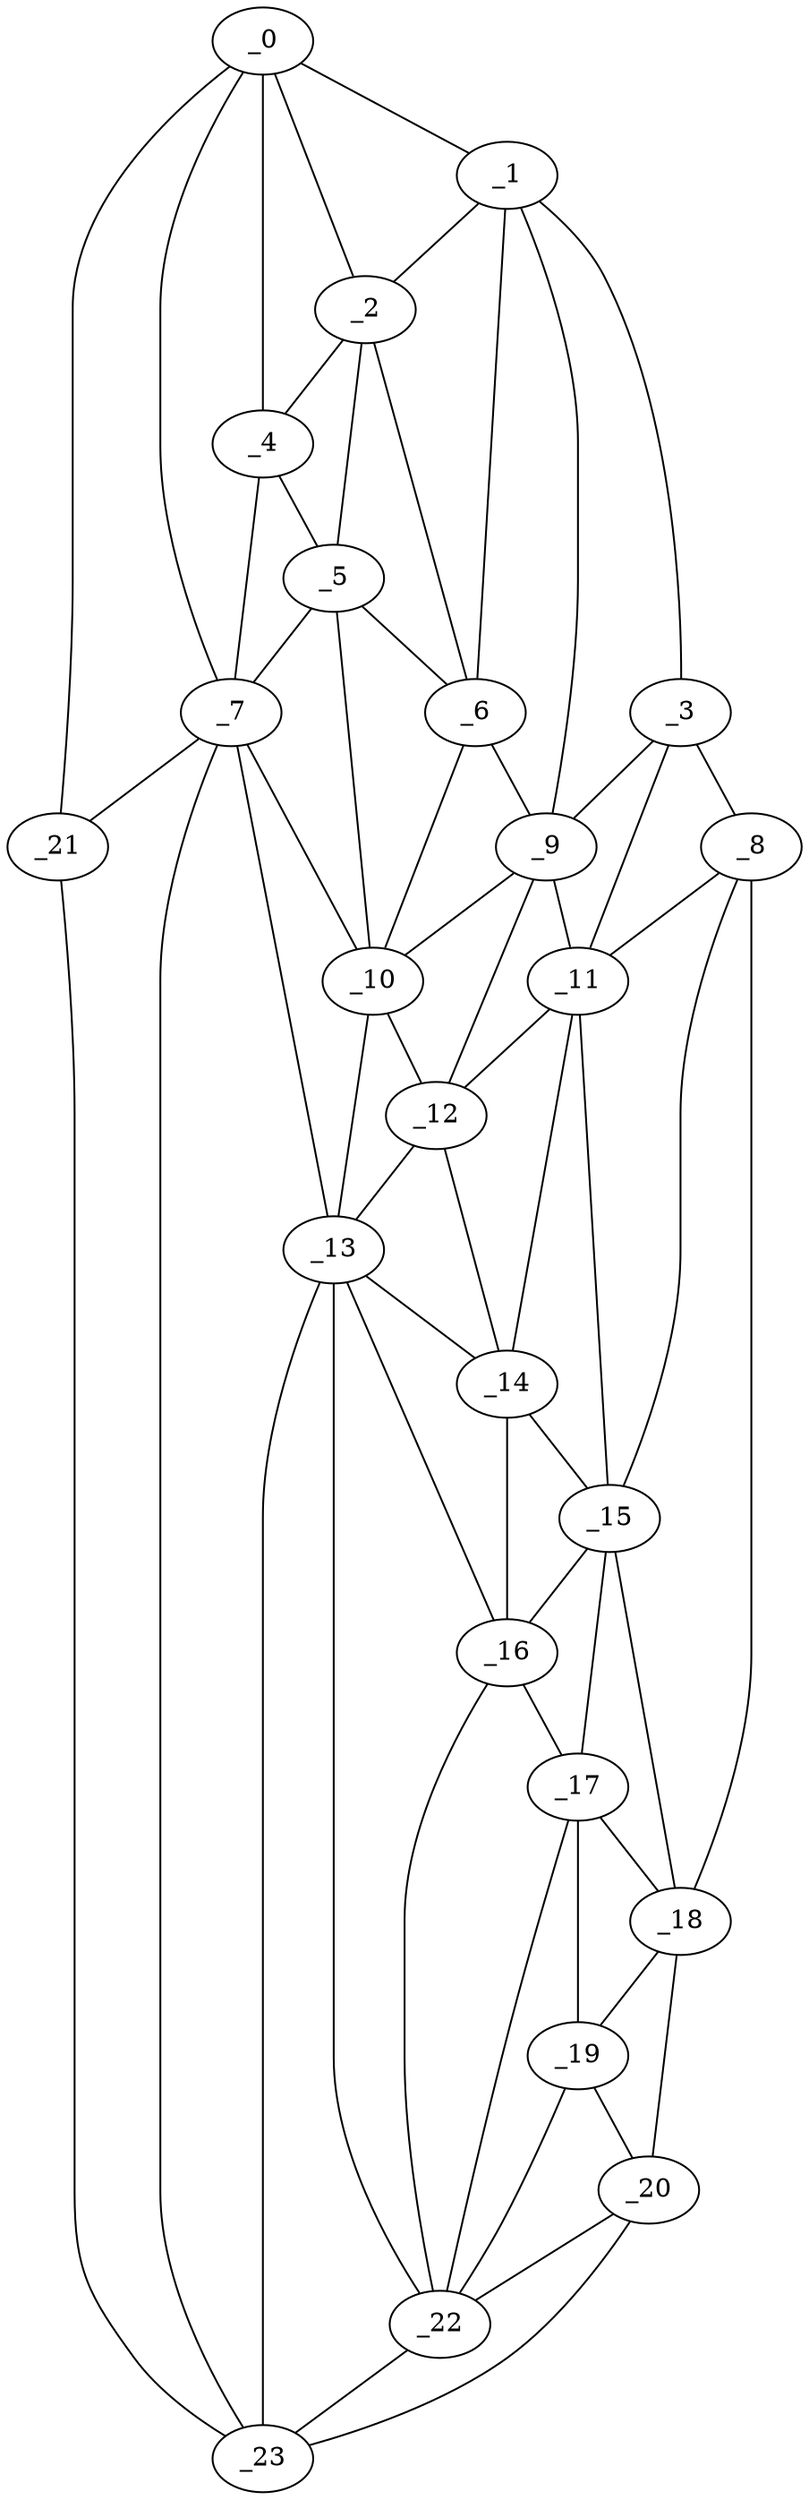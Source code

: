 graph "obj43__315.gxl" {
	_0	 [x=14,
		y=13];
	_1	 [x=32,
		y=76];
	_0 -- _1	 [valence=1];
	_2	 [x=47,
		y=66];
	_0 -- _2	 [valence=2];
	_4	 [x=55,
		y=52];
	_0 -- _4	 [valence=2];
	_7	 [x=63,
		y=49];
	_0 -- _7	 [valence=1];
	_21	 [x=105,
		y=15];
	_0 -- _21	 [valence=1];
	_1 -- _2	 [valence=2];
	_3	 [x=52,
		y=109];
	_1 -- _3	 [valence=1];
	_6	 [x=56,
		y=68];
	_1 -- _6	 [valence=1];
	_9	 [x=68,
		y=82];
	_1 -- _9	 [valence=2];
	_2 -- _4	 [valence=2];
	_5	 [x=55,
		y=61];
	_2 -- _5	 [valence=2];
	_2 -- _6	 [valence=1];
	_8	 [x=63,
		y=114];
	_3 -- _8	 [valence=1];
	_3 -- _9	 [valence=1];
	_11	 [x=77,
		y=94];
	_3 -- _11	 [valence=2];
	_4 -- _5	 [valence=2];
	_4 -- _7	 [valence=2];
	_5 -- _6	 [valence=2];
	_5 -- _7	 [valence=2];
	_10	 [x=77,
		y=69];
	_5 -- _10	 [valence=1];
	_6 -- _9	 [valence=1];
	_6 -- _10	 [valence=2];
	_7 -- _10	 [valence=2];
	_13	 [x=84,
		y=71];
	_7 -- _13	 [valence=1];
	_7 -- _21	 [valence=2];
	_23	 [x=116,
		y=60];
	_7 -- _23	 [valence=1];
	_8 -- _11	 [valence=2];
	_15	 [x=88,
		y=100];
	_8 -- _15	 [valence=2];
	_18	 [x=98,
		y=115];
	_8 -- _18	 [valence=1];
	_9 -- _10	 [valence=2];
	_9 -- _11	 [valence=2];
	_12	 [x=78,
		y=82];
	_9 -- _12	 [valence=2];
	_10 -- _12	 [valence=1];
	_10 -- _13	 [valence=2];
	_11 -- _12	 [valence=1];
	_14	 [x=84,
		y=88];
	_11 -- _14	 [valence=2];
	_11 -- _15	 [valence=1];
	_12 -- _13	 [valence=1];
	_12 -- _14	 [valence=2];
	_13 -- _14	 [valence=2];
	_16	 [x=91,
		y=92];
	_13 -- _16	 [valence=2];
	_22	 [x=108,
		y=75];
	_13 -- _22	 [valence=1];
	_13 -- _23	 [valence=2];
	_14 -- _15	 [valence=2];
	_14 -- _16	 [valence=1];
	_15 -- _16	 [valence=1];
	_17	 [x=98,
		y=98];
	_15 -- _17	 [valence=2];
	_15 -- _18	 [valence=2];
	_16 -- _17	 [valence=2];
	_16 -- _22	 [valence=1];
	_17 -- _18	 [valence=1];
	_19	 [x=102,
		y=100];
	_17 -- _19	 [valence=2];
	_17 -- _22	 [valence=2];
	_18 -- _19	 [valence=2];
	_20	 [x=103,
		y=112];
	_18 -- _20	 [valence=1];
	_19 -- _20	 [valence=1];
	_19 -- _22	 [valence=1];
	_20 -- _22	 [valence=2];
	_20 -- _23	 [valence=1];
	_21 -- _23	 [valence=1];
	_22 -- _23	 [valence=1];
}
